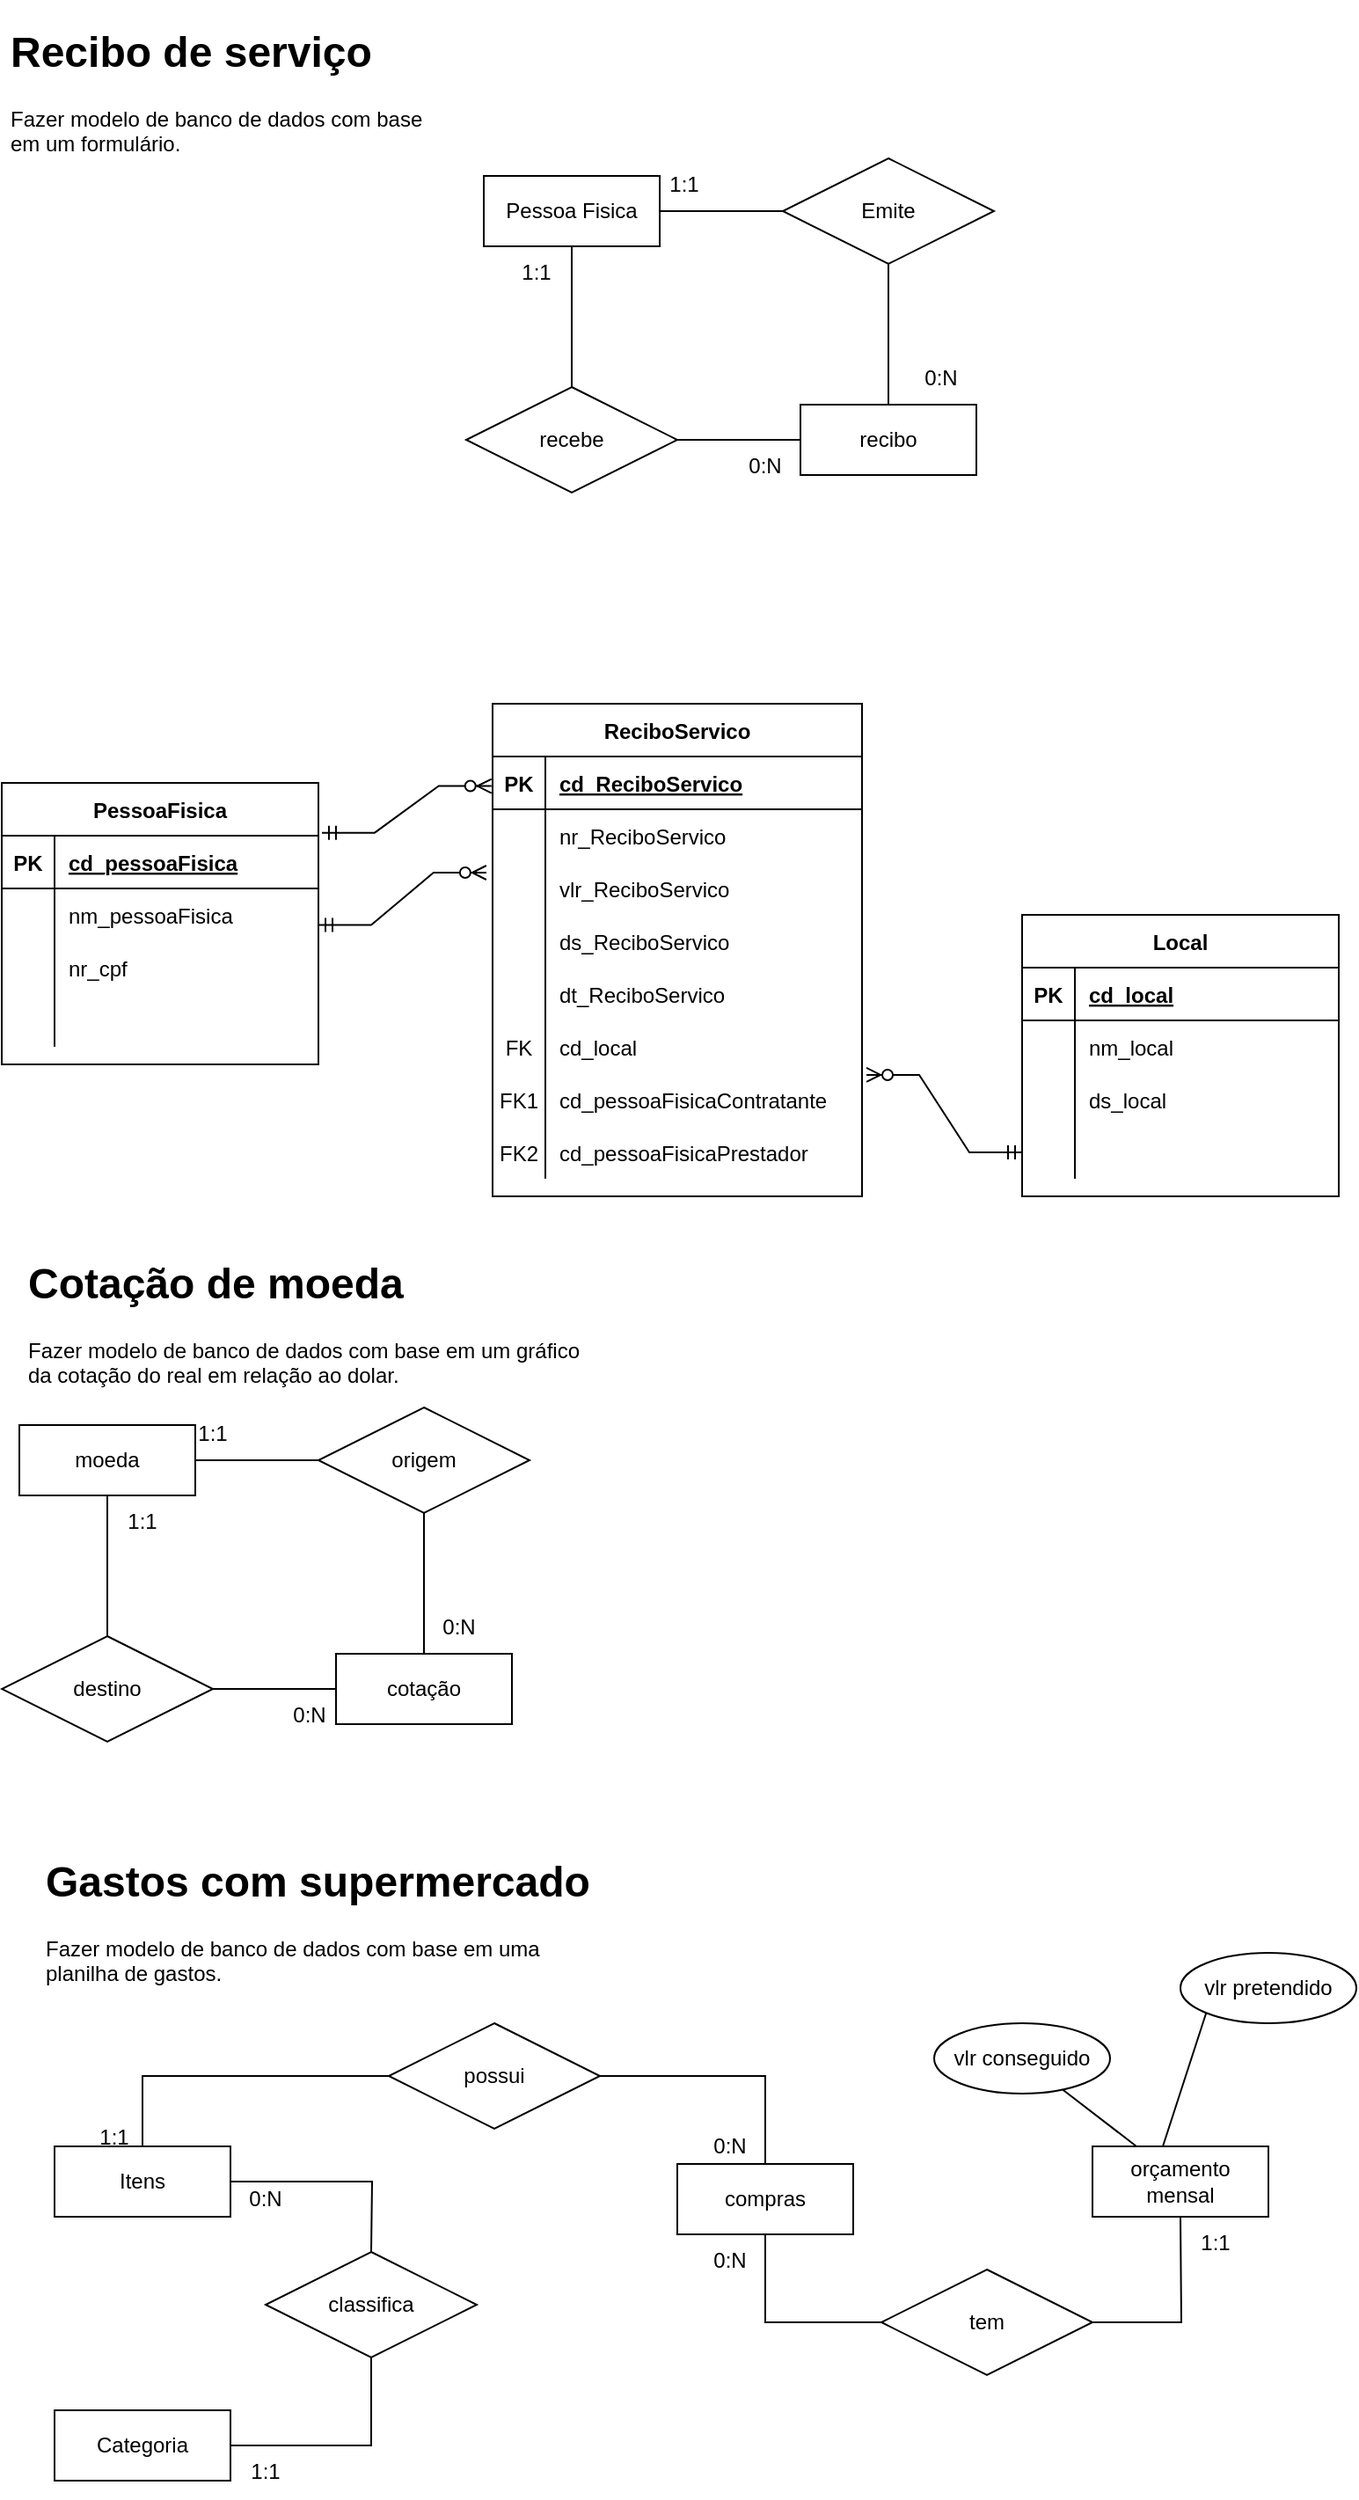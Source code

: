<mxfile version="17.4.6" type="github">
  <diagram id="_Xls-KKP60R6emM7n8mj" name="Page-1">
    <mxGraphModel dx="1342" dy="582" grid="1" gridSize="10" guides="1" tooltips="1" connect="1" arrows="1" fold="1" page="1" pageScale="1" pageWidth="827" pageHeight="1169" math="0" shadow="0">
      <root>
        <mxCell id="0" />
        <mxCell id="1" parent="0" />
        <mxCell id="53Z35O_JC1xBUnECUQSn-6" style="edgeStyle=orthogonalEdgeStyle;rounded=0;orthogonalLoop=1;jettySize=auto;html=1;endArrow=none;endFill=0;" parent="1" source="53Z35O_JC1xBUnECUQSn-1" target="53Z35O_JC1xBUnECUQSn-2" edge="1">
          <mxGeometry relative="1" as="geometry" />
        </mxCell>
        <mxCell id="53Z35O_JC1xBUnECUQSn-1" value="Pessoa Fisica" style="whiteSpace=wrap;html=1;align=center;" parent="1" vertex="1">
          <mxGeometry x="304" y="100" width="100" height="40" as="geometry" />
        </mxCell>
        <mxCell id="53Z35O_JC1xBUnECUQSn-7" style="edgeStyle=orthogonalEdgeStyle;rounded=0;orthogonalLoop=1;jettySize=auto;html=1;endArrow=none;endFill=0;" parent="1" source="53Z35O_JC1xBUnECUQSn-2" target="53Z35O_JC1xBUnECUQSn-4" edge="1">
          <mxGeometry relative="1" as="geometry" />
        </mxCell>
        <mxCell id="53Z35O_JC1xBUnECUQSn-2" value="recebe" style="shape=rhombus;perimeter=rhombusPerimeter;whiteSpace=wrap;html=1;align=center;" parent="1" vertex="1">
          <mxGeometry x="294" y="220" width="120" height="60" as="geometry" />
        </mxCell>
        <mxCell id="53Z35O_JC1xBUnECUQSn-5" style="edgeStyle=orthogonalEdgeStyle;rounded=0;orthogonalLoop=1;jettySize=auto;html=1;entryX=1;entryY=0.5;entryDx=0;entryDy=0;endArrow=none;endFill=0;" parent="1" source="53Z35O_JC1xBUnECUQSn-3" target="53Z35O_JC1xBUnECUQSn-1" edge="1">
          <mxGeometry relative="1" as="geometry" />
        </mxCell>
        <mxCell id="53Z35O_JC1xBUnECUQSn-8" style="edgeStyle=orthogonalEdgeStyle;rounded=0;orthogonalLoop=1;jettySize=auto;html=1;endArrow=none;endFill=0;" parent="1" source="53Z35O_JC1xBUnECUQSn-3" target="53Z35O_JC1xBUnECUQSn-4" edge="1">
          <mxGeometry relative="1" as="geometry" />
        </mxCell>
        <mxCell id="53Z35O_JC1xBUnECUQSn-3" value="Emite" style="shape=rhombus;perimeter=rhombusPerimeter;whiteSpace=wrap;html=1;align=center;" parent="1" vertex="1">
          <mxGeometry x="474" y="90" width="120" height="60" as="geometry" />
        </mxCell>
        <mxCell id="53Z35O_JC1xBUnECUQSn-4" value="recibo" style="whiteSpace=wrap;html=1;align=center;" parent="1" vertex="1">
          <mxGeometry x="484" y="230" width="100" height="40" as="geometry" />
        </mxCell>
        <mxCell id="53Z35O_JC1xBUnECUQSn-9" value="1:1" style="text;html=1;strokeColor=none;fillColor=none;align=center;verticalAlign=middle;whiteSpace=wrap;rounded=0;" parent="1" vertex="1">
          <mxGeometry x="304" y="140" width="60" height="30" as="geometry" />
        </mxCell>
        <mxCell id="53Z35O_JC1xBUnECUQSn-10" value="1:1" style="text;html=1;strokeColor=none;fillColor=none;align=center;verticalAlign=middle;whiteSpace=wrap;rounded=0;" parent="1" vertex="1">
          <mxGeometry x="388" y="90" width="60" height="30" as="geometry" />
        </mxCell>
        <mxCell id="53Z35O_JC1xBUnECUQSn-11" value="0:N&lt;span style=&quot;color: rgba(0 , 0 , 0 , 0) ; font-family: monospace ; font-size: 0px&quot;&gt;%3CmxGraphModel%3E%3Croot%3E%3CmxCell%20id%3D%220%22%2F%3E%3CmxCell%20id%3D%221%22%20parent%3D%220%22%2F%3E%3CmxCell%20id%3D%222%22%20value%3D%221%3A1%22%20style%3D%22text%3Bhtml%3D1%3BstrokeColor%3Dnone%3BfillColor%3Dnone%3Balign%3Dcenter%3BverticalAlign%3Dmiddle%3BwhiteSpace%3Dwrap%3Brounded%3D0%3B%22%20vertex%3D%221%22%20parent%3D%221%22%3E%3CmxGeometry%20x%3D%22260%22%20y%3D%22140%22%20width%3D%2260%22%20height%3D%2230%22%20as%3D%22geometry%22%2F%3E%3C%2FmxCell%3E%3C%2Froot%3E%3C%2FmxGraphModel%3E&lt;/span&gt;" style="text;html=1;strokeColor=none;fillColor=none;align=center;verticalAlign=middle;whiteSpace=wrap;rounded=0;" parent="1" vertex="1">
          <mxGeometry x="434" y="250" width="60" height="30" as="geometry" />
        </mxCell>
        <mxCell id="53Z35O_JC1xBUnECUQSn-12" value="0:N&lt;span style=&quot;color: rgba(0 , 0 , 0 , 0) ; font-family: monospace ; font-size: 0px&quot;&gt;%3CmxGraphModel%3E%3Croot%3E%3CmxCell%20id%3D%220%22%2F%3E%3CmxCell%20id%3D%221%22%20parent%3D%220%22%2F%3E%3CmxCell%20id%3D%222%22%20value%3D%221%3A1%22%20style%3D%22text%3Bhtml%3D1%3BstrokeColor%3Dnone%3BfillColor%3Dnone%3Balign%3Dcenter%3BverticalAlign%3Dmiddle%3BwhiteSpace%3Dwrap%3Brounded%3D0%3B%22%20vertex%3D%221%22%20parent%3D%221%22%3E%3CmxGeometry%20x%3D%22260%22%20y%3D%22140%22%20width%3D%2260%22%20height%3D%2230%22%20as%3D%22geometry%22%2F%3E%3C%2FmxCell%3E%3C%2Froot%3E%3C%2FmxGraphModel%3E&lt;/span&gt;" style="text;html=1;strokeColor=none;fillColor=none;align=center;verticalAlign=middle;whiteSpace=wrap;rounded=0;" parent="1" vertex="1">
          <mxGeometry x="534" y="200" width="60" height="30" as="geometry" />
        </mxCell>
        <mxCell id="53Z35O_JC1xBUnECUQSn-13" value="&lt;h1&gt;Recibo de serviço&lt;/h1&gt;&lt;p&gt;Fazer modelo de banco de dados com base em um formulário.&lt;/p&gt;" style="text;html=1;strokeColor=none;fillColor=none;spacing=5;spacingTop=-20;whiteSpace=wrap;overflow=hidden;rounded=0;" parent="1" vertex="1">
          <mxGeometry x="30" y="10" width="250" height="90" as="geometry" />
        </mxCell>
        <mxCell id="53Z35O_JC1xBUnECUQSn-14" value="&lt;h1&gt;Cotação de moeda&lt;/h1&gt;&lt;p&gt;Fazer modelo de banco de dados com base em um gráfico da cotação do real em relação ao dolar.&lt;/p&gt;" style="text;html=1;strokeColor=none;fillColor=none;spacing=5;spacingTop=-20;whiteSpace=wrap;overflow=hidden;rounded=0;" parent="1" vertex="1">
          <mxGeometry x="40" y="710" width="330" height="100" as="geometry" />
        </mxCell>
        <mxCell id="53Z35O_JC1xBUnECUQSn-25" style="edgeStyle=orthogonalEdgeStyle;rounded=0;orthogonalLoop=1;jettySize=auto;html=1;entryX=0;entryY=0.5;entryDx=0;entryDy=0;endArrow=none;endFill=0;" parent="1" source="53Z35O_JC1xBUnECUQSn-16" target="53Z35O_JC1xBUnECUQSn-17" edge="1">
          <mxGeometry relative="1" as="geometry" />
        </mxCell>
        <mxCell id="53Z35O_JC1xBUnECUQSn-16" value="moeda" style="whiteSpace=wrap;html=1;align=center;" parent="1" vertex="1">
          <mxGeometry x="40" y="810" width="100" height="40" as="geometry" />
        </mxCell>
        <mxCell id="53Z35O_JC1xBUnECUQSn-26" style="edgeStyle=orthogonalEdgeStyle;rounded=0;orthogonalLoop=1;jettySize=auto;html=1;endArrow=none;endFill=0;" parent="1" source="53Z35O_JC1xBUnECUQSn-17" target="53Z35O_JC1xBUnECUQSn-18" edge="1">
          <mxGeometry relative="1" as="geometry" />
        </mxCell>
        <mxCell id="53Z35O_JC1xBUnECUQSn-17" value="origem" style="shape=rhombus;perimeter=rhombusPerimeter;whiteSpace=wrap;html=1;align=center;" parent="1" vertex="1">
          <mxGeometry x="210" y="800" width="120" height="60" as="geometry" />
        </mxCell>
        <mxCell id="53Z35O_JC1xBUnECUQSn-27" style="edgeStyle=orthogonalEdgeStyle;rounded=0;orthogonalLoop=1;jettySize=auto;html=1;endArrow=none;endFill=0;" parent="1" source="53Z35O_JC1xBUnECUQSn-18" target="53Z35O_JC1xBUnECUQSn-24" edge="1">
          <mxGeometry relative="1" as="geometry" />
        </mxCell>
        <mxCell id="53Z35O_JC1xBUnECUQSn-18" value="cotação" style="whiteSpace=wrap;html=1;align=center;" parent="1" vertex="1">
          <mxGeometry x="220" y="940" width="100" height="40" as="geometry" />
        </mxCell>
        <mxCell id="53Z35O_JC1xBUnECUQSn-28" style="edgeStyle=orthogonalEdgeStyle;rounded=0;orthogonalLoop=1;jettySize=auto;html=1;endArrow=none;endFill=0;" parent="1" source="53Z35O_JC1xBUnECUQSn-24" target="53Z35O_JC1xBUnECUQSn-16" edge="1">
          <mxGeometry relative="1" as="geometry" />
        </mxCell>
        <mxCell id="53Z35O_JC1xBUnECUQSn-24" value="destino" style="shape=rhombus;perimeter=rhombusPerimeter;whiteSpace=wrap;html=1;align=center;" parent="1" vertex="1">
          <mxGeometry x="30" y="930" width="120" height="60" as="geometry" />
        </mxCell>
        <mxCell id="53Z35O_JC1xBUnECUQSn-29" value="1:1" style="text;html=1;strokeColor=none;fillColor=none;align=center;verticalAlign=middle;whiteSpace=wrap;rounded=0;" parent="1" vertex="1">
          <mxGeometry x="120" y="800" width="60" height="30" as="geometry" />
        </mxCell>
        <mxCell id="53Z35O_JC1xBUnECUQSn-30" value="1:1" style="text;html=1;strokeColor=none;fillColor=none;align=center;verticalAlign=middle;whiteSpace=wrap;rounded=0;" parent="1" vertex="1">
          <mxGeometry x="80" y="850" width="60" height="30" as="geometry" />
        </mxCell>
        <mxCell id="53Z35O_JC1xBUnECUQSn-31" value="0:N&lt;span style=&quot;color: rgba(0 , 0 , 0 , 0) ; font-family: monospace ; font-size: 0px&quot;&gt;%3CmxGraphModel%3E%3Croot%3E%3CmxCell%20id%3D%220%22%2F%3E%3CmxCell%20id%3D%221%22%20parent%3D%220%22%2F%3E%3CmxCell%20id%3D%222%22%20value%3D%221%3A1%22%20style%3D%22text%3Bhtml%3D1%3BstrokeColor%3Dnone%3BfillColor%3Dnone%3Balign%3Dcenter%3BverticalAlign%3Dmiddle%3BwhiteSpace%3Dwrap%3Brounded%3D0%3B%22%20vertex%3D%221%22%20parent%3D%221%22%3E%3CmxGeometry%20x%3D%22260%22%20y%3D%22140%22%20width%3D%2260%22%20height%3D%2230%22%20as%3D%22geometry%22%2F%3E%3C%2FmxCell%3E%3C%2Froot%3E%3C%2FmxGraphModel%3E&lt;/span&gt;" style="text;html=1;strokeColor=none;fillColor=none;align=center;verticalAlign=middle;whiteSpace=wrap;rounded=0;" parent="1" vertex="1">
          <mxGeometry x="260" y="910" width="60" height="30" as="geometry" />
        </mxCell>
        <mxCell id="53Z35O_JC1xBUnECUQSn-32" value="0:N&lt;span style=&quot;color: rgba(0 , 0 , 0 , 0) ; font-family: monospace ; font-size: 0px&quot;&gt;%3CmxGraphModel%3E%3Croot%3E%3CmxCell%20id%3D%220%22%2F%3E%3CmxCell%20id%3D%221%22%20parent%3D%220%22%2F%3E%3CmxCell%20id%3D%222%22%20value%3D%221%3A1%22%20style%3D%22text%3Bhtml%3D1%3BstrokeColor%3Dnone%3BfillColor%3Dnone%3Balign%3Dcenter%3BverticalAlign%3Dmiddle%3BwhiteSpace%3Dwrap%3Brounded%3D0%3B%22%20vertex%3D%221%22%20parent%3D%221%22%3E%3CmxGeometry%20x%3D%22260%22%20y%3D%22140%22%20width%3D%2260%22%20height%3D%2230%22%20as%3D%22geometry%22%2F%3E%3C%2FmxCell%3E%3C%2Froot%3E%3C%2FmxGraphModel%3E&lt;/span&gt;" style="text;html=1;strokeColor=none;fillColor=none;align=center;verticalAlign=middle;whiteSpace=wrap;rounded=0;" parent="1" vertex="1">
          <mxGeometry x="175" y="960" width="60" height="30" as="geometry" />
        </mxCell>
        <mxCell id="53Z35O_JC1xBUnECUQSn-34" value="PessoaFisica" style="shape=table;startSize=30;container=1;collapsible=1;childLayout=tableLayout;fixedRows=1;rowLines=0;fontStyle=1;align=center;resizeLast=1;" parent="1" vertex="1">
          <mxGeometry x="30" y="445" width="180" height="160" as="geometry" />
        </mxCell>
        <mxCell id="53Z35O_JC1xBUnECUQSn-35" value="" style="shape=tableRow;horizontal=0;startSize=0;swimlaneHead=0;swimlaneBody=0;fillColor=none;collapsible=0;dropTarget=0;points=[[0,0.5],[1,0.5]];portConstraint=eastwest;top=0;left=0;right=0;bottom=1;" parent="53Z35O_JC1xBUnECUQSn-34" vertex="1">
          <mxGeometry y="30" width="180" height="30" as="geometry" />
        </mxCell>
        <mxCell id="53Z35O_JC1xBUnECUQSn-36" value="PK" style="shape=partialRectangle;connectable=0;fillColor=none;top=0;left=0;bottom=0;right=0;fontStyle=1;overflow=hidden;" parent="53Z35O_JC1xBUnECUQSn-35" vertex="1">
          <mxGeometry width="30" height="30" as="geometry">
            <mxRectangle width="30" height="30" as="alternateBounds" />
          </mxGeometry>
        </mxCell>
        <mxCell id="53Z35O_JC1xBUnECUQSn-37" value="cd_pessoaFisica" style="shape=partialRectangle;connectable=0;fillColor=none;top=0;left=0;bottom=0;right=0;align=left;spacingLeft=6;fontStyle=5;overflow=hidden;" parent="53Z35O_JC1xBUnECUQSn-35" vertex="1">
          <mxGeometry x="30" width="150" height="30" as="geometry">
            <mxRectangle width="150" height="30" as="alternateBounds" />
          </mxGeometry>
        </mxCell>
        <mxCell id="53Z35O_JC1xBUnECUQSn-38" value="" style="shape=tableRow;horizontal=0;startSize=0;swimlaneHead=0;swimlaneBody=0;fillColor=none;collapsible=0;dropTarget=0;points=[[0,0.5],[1,0.5]];portConstraint=eastwest;top=0;left=0;right=0;bottom=0;" parent="53Z35O_JC1xBUnECUQSn-34" vertex="1">
          <mxGeometry y="60" width="180" height="30" as="geometry" />
        </mxCell>
        <mxCell id="53Z35O_JC1xBUnECUQSn-39" value="" style="shape=partialRectangle;connectable=0;fillColor=none;top=0;left=0;bottom=0;right=0;editable=1;overflow=hidden;" parent="53Z35O_JC1xBUnECUQSn-38" vertex="1">
          <mxGeometry width="30" height="30" as="geometry">
            <mxRectangle width="30" height="30" as="alternateBounds" />
          </mxGeometry>
        </mxCell>
        <mxCell id="53Z35O_JC1xBUnECUQSn-40" value="nm_pessoaFisica" style="shape=partialRectangle;connectable=0;fillColor=none;top=0;left=0;bottom=0;right=0;align=left;spacingLeft=6;overflow=hidden;" parent="53Z35O_JC1xBUnECUQSn-38" vertex="1">
          <mxGeometry x="30" width="150" height="30" as="geometry">
            <mxRectangle width="150" height="30" as="alternateBounds" />
          </mxGeometry>
        </mxCell>
        <mxCell id="53Z35O_JC1xBUnECUQSn-41" value="" style="shape=tableRow;horizontal=0;startSize=0;swimlaneHead=0;swimlaneBody=0;fillColor=none;collapsible=0;dropTarget=0;points=[[0,0.5],[1,0.5]];portConstraint=eastwest;top=0;left=0;right=0;bottom=0;" parent="53Z35O_JC1xBUnECUQSn-34" vertex="1">
          <mxGeometry y="90" width="180" height="30" as="geometry" />
        </mxCell>
        <mxCell id="53Z35O_JC1xBUnECUQSn-42" value="" style="shape=partialRectangle;connectable=0;fillColor=none;top=0;left=0;bottom=0;right=0;editable=1;overflow=hidden;" parent="53Z35O_JC1xBUnECUQSn-41" vertex="1">
          <mxGeometry width="30" height="30" as="geometry">
            <mxRectangle width="30" height="30" as="alternateBounds" />
          </mxGeometry>
        </mxCell>
        <mxCell id="53Z35O_JC1xBUnECUQSn-43" value="nr_cpf" style="shape=partialRectangle;connectable=0;fillColor=none;top=0;left=0;bottom=0;right=0;align=left;spacingLeft=6;overflow=hidden;" parent="53Z35O_JC1xBUnECUQSn-41" vertex="1">
          <mxGeometry x="30" width="150" height="30" as="geometry">
            <mxRectangle width="150" height="30" as="alternateBounds" />
          </mxGeometry>
        </mxCell>
        <mxCell id="53Z35O_JC1xBUnECUQSn-44" value="" style="shape=tableRow;horizontal=0;startSize=0;swimlaneHead=0;swimlaneBody=0;fillColor=none;collapsible=0;dropTarget=0;points=[[0,0.5],[1,0.5]];portConstraint=eastwest;top=0;left=0;right=0;bottom=0;" parent="53Z35O_JC1xBUnECUQSn-34" vertex="1">
          <mxGeometry y="120" width="180" height="30" as="geometry" />
        </mxCell>
        <mxCell id="53Z35O_JC1xBUnECUQSn-45" value="" style="shape=partialRectangle;connectable=0;fillColor=none;top=0;left=0;bottom=0;right=0;editable=1;overflow=hidden;" parent="53Z35O_JC1xBUnECUQSn-44" vertex="1">
          <mxGeometry width="30" height="30" as="geometry">
            <mxRectangle width="30" height="30" as="alternateBounds" />
          </mxGeometry>
        </mxCell>
        <mxCell id="53Z35O_JC1xBUnECUQSn-46" value="" style="shape=partialRectangle;connectable=0;fillColor=none;top=0;left=0;bottom=0;right=0;align=left;spacingLeft=6;overflow=hidden;" parent="53Z35O_JC1xBUnECUQSn-44" vertex="1">
          <mxGeometry x="30" width="150" height="30" as="geometry">
            <mxRectangle width="150" height="30" as="alternateBounds" />
          </mxGeometry>
        </mxCell>
        <mxCell id="53Z35O_JC1xBUnECUQSn-47" value="ReciboServico" style="shape=table;startSize=30;container=1;collapsible=1;childLayout=tableLayout;fixedRows=1;rowLines=0;fontStyle=1;align=center;resizeLast=1;" parent="1" vertex="1">
          <mxGeometry x="309" y="400" width="210" height="280" as="geometry" />
        </mxCell>
        <mxCell id="53Z35O_JC1xBUnECUQSn-48" value="" style="shape=tableRow;horizontal=0;startSize=0;swimlaneHead=0;swimlaneBody=0;fillColor=none;collapsible=0;dropTarget=0;points=[[0,0.5],[1,0.5]];portConstraint=eastwest;top=0;left=0;right=0;bottom=1;" parent="53Z35O_JC1xBUnECUQSn-47" vertex="1">
          <mxGeometry y="30" width="210" height="30" as="geometry" />
        </mxCell>
        <mxCell id="53Z35O_JC1xBUnECUQSn-49" value="PK" style="shape=partialRectangle;connectable=0;fillColor=none;top=0;left=0;bottom=0;right=0;fontStyle=1;overflow=hidden;" parent="53Z35O_JC1xBUnECUQSn-48" vertex="1">
          <mxGeometry width="30" height="30" as="geometry">
            <mxRectangle width="30" height="30" as="alternateBounds" />
          </mxGeometry>
        </mxCell>
        <mxCell id="53Z35O_JC1xBUnECUQSn-50" value="cd_ReciboServico" style="shape=partialRectangle;connectable=0;fillColor=none;top=0;left=0;bottom=0;right=0;align=left;spacingLeft=6;fontStyle=5;overflow=hidden;" parent="53Z35O_JC1xBUnECUQSn-48" vertex="1">
          <mxGeometry x="30" width="180" height="30" as="geometry">
            <mxRectangle width="180" height="30" as="alternateBounds" />
          </mxGeometry>
        </mxCell>
        <mxCell id="53Z35O_JC1xBUnECUQSn-51" value="" style="shape=tableRow;horizontal=0;startSize=0;swimlaneHead=0;swimlaneBody=0;fillColor=none;collapsible=0;dropTarget=0;points=[[0,0.5],[1,0.5]];portConstraint=eastwest;top=0;left=0;right=0;bottom=0;" parent="53Z35O_JC1xBUnECUQSn-47" vertex="1">
          <mxGeometry y="60" width="210" height="30" as="geometry" />
        </mxCell>
        <mxCell id="53Z35O_JC1xBUnECUQSn-52" value="" style="shape=partialRectangle;connectable=0;fillColor=none;top=0;left=0;bottom=0;right=0;editable=1;overflow=hidden;" parent="53Z35O_JC1xBUnECUQSn-51" vertex="1">
          <mxGeometry width="30" height="30" as="geometry">
            <mxRectangle width="30" height="30" as="alternateBounds" />
          </mxGeometry>
        </mxCell>
        <mxCell id="53Z35O_JC1xBUnECUQSn-53" value="nr_ReciboServico" style="shape=partialRectangle;connectable=0;fillColor=none;top=0;left=0;bottom=0;right=0;align=left;spacingLeft=6;overflow=hidden;" parent="53Z35O_JC1xBUnECUQSn-51" vertex="1">
          <mxGeometry x="30" width="180" height="30" as="geometry">
            <mxRectangle width="180" height="30" as="alternateBounds" />
          </mxGeometry>
        </mxCell>
        <mxCell id="53Z35O_JC1xBUnECUQSn-54" value="" style="shape=tableRow;horizontal=0;startSize=0;swimlaneHead=0;swimlaneBody=0;fillColor=none;collapsible=0;dropTarget=0;points=[[0,0.5],[1,0.5]];portConstraint=eastwest;top=0;left=0;right=0;bottom=0;" parent="53Z35O_JC1xBUnECUQSn-47" vertex="1">
          <mxGeometry y="90" width="210" height="30" as="geometry" />
        </mxCell>
        <mxCell id="53Z35O_JC1xBUnECUQSn-55" value="" style="shape=partialRectangle;connectable=0;fillColor=none;top=0;left=0;bottom=0;right=0;editable=1;overflow=hidden;" parent="53Z35O_JC1xBUnECUQSn-54" vertex="1">
          <mxGeometry width="30" height="30" as="geometry">
            <mxRectangle width="30" height="30" as="alternateBounds" />
          </mxGeometry>
        </mxCell>
        <mxCell id="53Z35O_JC1xBUnECUQSn-56" value="vlr_ReciboServico" style="shape=partialRectangle;connectable=0;fillColor=none;top=0;left=0;bottom=0;right=0;align=left;spacingLeft=6;overflow=hidden;" parent="53Z35O_JC1xBUnECUQSn-54" vertex="1">
          <mxGeometry x="30" width="180" height="30" as="geometry">
            <mxRectangle width="180" height="30" as="alternateBounds" />
          </mxGeometry>
        </mxCell>
        <mxCell id="Md14YtqGVZokLAr_OBqR-8" value="" style="shape=tableRow;horizontal=0;startSize=0;swimlaneHead=0;swimlaneBody=0;fillColor=none;collapsible=0;dropTarget=0;points=[[0,0.5],[1,0.5]];portConstraint=eastwest;top=0;left=0;right=0;bottom=0;" vertex="1" parent="53Z35O_JC1xBUnECUQSn-47">
          <mxGeometry y="120" width="210" height="30" as="geometry" />
        </mxCell>
        <mxCell id="Md14YtqGVZokLAr_OBqR-9" value="" style="shape=partialRectangle;connectable=0;fillColor=none;top=0;left=0;bottom=0;right=0;editable=1;overflow=hidden;" vertex="1" parent="Md14YtqGVZokLAr_OBqR-8">
          <mxGeometry width="30" height="30" as="geometry">
            <mxRectangle width="30" height="30" as="alternateBounds" />
          </mxGeometry>
        </mxCell>
        <mxCell id="Md14YtqGVZokLAr_OBqR-10" value="ds_ReciboServico" style="shape=partialRectangle;connectable=0;fillColor=none;top=0;left=0;bottom=0;right=0;align=left;spacingLeft=6;overflow=hidden;" vertex="1" parent="Md14YtqGVZokLAr_OBqR-8">
          <mxGeometry x="30" width="180" height="30" as="geometry">
            <mxRectangle width="180" height="30" as="alternateBounds" />
          </mxGeometry>
        </mxCell>
        <mxCell id="53Z35O_JC1xBUnECUQSn-57" value="" style="shape=tableRow;horizontal=0;startSize=0;swimlaneHead=0;swimlaneBody=0;fillColor=none;collapsible=0;dropTarget=0;points=[[0,0.5],[1,0.5]];portConstraint=eastwest;top=0;left=0;right=0;bottom=0;" parent="53Z35O_JC1xBUnECUQSn-47" vertex="1">
          <mxGeometry y="150" width="210" height="30" as="geometry" />
        </mxCell>
        <mxCell id="53Z35O_JC1xBUnECUQSn-58" value="" style="shape=partialRectangle;connectable=0;fillColor=none;top=0;left=0;bottom=0;right=0;editable=1;overflow=hidden;" parent="53Z35O_JC1xBUnECUQSn-57" vertex="1">
          <mxGeometry width="30" height="30" as="geometry">
            <mxRectangle width="30" height="30" as="alternateBounds" />
          </mxGeometry>
        </mxCell>
        <mxCell id="53Z35O_JC1xBUnECUQSn-59" value="dt_ReciboServico" style="shape=partialRectangle;connectable=0;fillColor=none;top=0;left=0;bottom=0;right=0;align=left;spacingLeft=6;overflow=hidden;" parent="53Z35O_JC1xBUnECUQSn-57" vertex="1">
          <mxGeometry x="30" width="180" height="30" as="geometry">
            <mxRectangle width="180" height="30" as="alternateBounds" />
          </mxGeometry>
        </mxCell>
        <mxCell id="Md14YtqGVZokLAr_OBqR-26" value="" style="shape=tableRow;horizontal=0;startSize=0;swimlaneHead=0;swimlaneBody=0;fillColor=none;collapsible=0;dropTarget=0;points=[[0,0.5],[1,0.5]];portConstraint=eastwest;top=0;left=0;right=0;bottom=0;" vertex="1" parent="53Z35O_JC1xBUnECUQSn-47">
          <mxGeometry y="180" width="210" height="30" as="geometry" />
        </mxCell>
        <mxCell id="Md14YtqGVZokLAr_OBqR-27" value="FK" style="shape=partialRectangle;connectable=0;fillColor=none;top=0;left=0;bottom=0;right=0;fontStyle=0;overflow=hidden;" vertex="1" parent="Md14YtqGVZokLAr_OBqR-26">
          <mxGeometry width="30" height="30" as="geometry">
            <mxRectangle width="30" height="30" as="alternateBounds" />
          </mxGeometry>
        </mxCell>
        <mxCell id="Md14YtqGVZokLAr_OBqR-28" value="cd_local" style="shape=partialRectangle;connectable=0;fillColor=none;top=0;left=0;bottom=0;right=0;align=left;spacingLeft=6;fontStyle=0;overflow=hidden;" vertex="1" parent="Md14YtqGVZokLAr_OBqR-26">
          <mxGeometry x="30" width="180" height="30" as="geometry">
            <mxRectangle width="180" height="30" as="alternateBounds" />
          </mxGeometry>
        </mxCell>
        <mxCell id="Md14YtqGVZokLAr_OBqR-5" value="" style="shape=tableRow;horizontal=0;startSize=0;swimlaneHead=0;swimlaneBody=0;fillColor=none;collapsible=0;dropTarget=0;points=[[0,0.5],[1,0.5]];portConstraint=eastwest;top=0;left=0;right=0;bottom=0;" vertex="1" parent="53Z35O_JC1xBUnECUQSn-47">
          <mxGeometry y="210" width="210" height="30" as="geometry" />
        </mxCell>
        <mxCell id="Md14YtqGVZokLAr_OBqR-6" value="FK1" style="shape=partialRectangle;connectable=0;fillColor=none;top=0;left=0;bottom=0;right=0;fontStyle=0;overflow=hidden;" vertex="1" parent="Md14YtqGVZokLAr_OBqR-5">
          <mxGeometry width="30" height="30" as="geometry">
            <mxRectangle width="30" height="30" as="alternateBounds" />
          </mxGeometry>
        </mxCell>
        <mxCell id="Md14YtqGVZokLAr_OBqR-7" value="cd_pessoaFisicaContratante" style="shape=partialRectangle;connectable=0;fillColor=none;top=0;left=0;bottom=0;right=0;align=left;spacingLeft=6;fontStyle=0;overflow=hidden;" vertex="1" parent="Md14YtqGVZokLAr_OBqR-5">
          <mxGeometry x="30" width="180" height="30" as="geometry">
            <mxRectangle width="180" height="30" as="alternateBounds" />
          </mxGeometry>
        </mxCell>
        <mxCell id="Md14YtqGVZokLAr_OBqR-2" value="" style="shape=tableRow;horizontal=0;startSize=0;swimlaneHead=0;swimlaneBody=0;fillColor=none;collapsible=0;dropTarget=0;points=[[0,0.5],[1,0.5]];portConstraint=eastwest;top=0;left=0;right=0;bottom=0;" vertex="1" parent="53Z35O_JC1xBUnECUQSn-47">
          <mxGeometry y="240" width="210" height="30" as="geometry" />
        </mxCell>
        <mxCell id="Md14YtqGVZokLAr_OBqR-3" value="FK2" style="shape=partialRectangle;connectable=0;fillColor=none;top=0;left=0;bottom=0;right=0;fontStyle=0;overflow=hidden;" vertex="1" parent="Md14YtqGVZokLAr_OBqR-2">
          <mxGeometry width="30" height="30" as="geometry">
            <mxRectangle width="30" height="30" as="alternateBounds" />
          </mxGeometry>
        </mxCell>
        <mxCell id="Md14YtqGVZokLAr_OBqR-4" value="cd_pessoaFisicaPrestador" style="shape=partialRectangle;connectable=0;fillColor=none;top=0;left=0;bottom=0;right=0;align=left;spacingLeft=6;fontStyle=0;overflow=hidden;" vertex="1" parent="Md14YtqGVZokLAr_OBqR-2">
          <mxGeometry x="30" width="180" height="30" as="geometry">
            <mxRectangle width="180" height="30" as="alternateBounds" />
          </mxGeometry>
        </mxCell>
        <mxCell id="53Z35O_JC1xBUnECUQSn-61" value="" style="edgeStyle=entityRelationEdgeStyle;fontSize=12;html=1;endArrow=ERzeroToMany;startArrow=ERmandOne;rounded=0;exitX=1.011;exitY=-0.056;exitDx=0;exitDy=0;exitPerimeter=0;entryX=-0.003;entryY=0.167;entryDx=0;entryDy=0;entryPerimeter=0;" parent="1" source="53Z35O_JC1xBUnECUQSn-35" target="53Z35O_JC1xBUnECUQSn-47" edge="1">
          <mxGeometry width="100" height="100" relative="1" as="geometry">
            <mxPoint x="350" y="465" as="sourcePoint" />
            <mxPoint x="450" y="365" as="targetPoint" />
          </mxGeometry>
        </mxCell>
        <mxCell id="Md14YtqGVZokLAr_OBqR-1" value="" style="edgeStyle=entityRelationEdgeStyle;fontSize=12;html=1;endArrow=ERzeroToMany;startArrow=ERmandOne;rounded=0;exitX=1.011;exitY=-0.056;exitDx=0;exitDy=0;exitPerimeter=0;entryX=-0.017;entryY=0.2;entryDx=0;entryDy=0;entryPerimeter=0;" edge="1" parent="1" target="53Z35O_JC1xBUnECUQSn-54">
          <mxGeometry width="100" height="100" relative="1" as="geometry">
            <mxPoint x="210.0" y="525.8" as="sourcePoint" />
            <mxPoint x="310" y="524" as="targetPoint" />
          </mxGeometry>
        </mxCell>
        <mxCell id="Md14YtqGVZokLAr_OBqR-11" value="Local" style="shape=table;startSize=30;container=1;collapsible=1;childLayout=tableLayout;fixedRows=1;rowLines=0;fontStyle=1;align=center;resizeLast=1;" vertex="1" parent="1">
          <mxGeometry x="610" y="520" width="180" height="160" as="geometry" />
        </mxCell>
        <mxCell id="Md14YtqGVZokLAr_OBqR-12" value="" style="shape=tableRow;horizontal=0;startSize=0;swimlaneHead=0;swimlaneBody=0;fillColor=none;collapsible=0;dropTarget=0;points=[[0,0.5],[1,0.5]];portConstraint=eastwest;top=0;left=0;right=0;bottom=1;" vertex="1" parent="Md14YtqGVZokLAr_OBqR-11">
          <mxGeometry y="30" width="180" height="30" as="geometry" />
        </mxCell>
        <mxCell id="Md14YtqGVZokLAr_OBqR-13" value="PK" style="shape=partialRectangle;connectable=0;fillColor=none;top=0;left=0;bottom=0;right=0;fontStyle=1;overflow=hidden;" vertex="1" parent="Md14YtqGVZokLAr_OBqR-12">
          <mxGeometry width="30" height="30" as="geometry">
            <mxRectangle width="30" height="30" as="alternateBounds" />
          </mxGeometry>
        </mxCell>
        <mxCell id="Md14YtqGVZokLAr_OBqR-14" value="cd_local" style="shape=partialRectangle;connectable=0;fillColor=none;top=0;left=0;bottom=0;right=0;align=left;spacingLeft=6;fontStyle=5;overflow=hidden;" vertex="1" parent="Md14YtqGVZokLAr_OBqR-12">
          <mxGeometry x="30" width="150" height="30" as="geometry">
            <mxRectangle width="150" height="30" as="alternateBounds" />
          </mxGeometry>
        </mxCell>
        <mxCell id="Md14YtqGVZokLAr_OBqR-15" value="" style="shape=tableRow;horizontal=0;startSize=0;swimlaneHead=0;swimlaneBody=0;fillColor=none;collapsible=0;dropTarget=0;points=[[0,0.5],[1,0.5]];portConstraint=eastwest;top=0;left=0;right=0;bottom=0;" vertex="1" parent="Md14YtqGVZokLAr_OBqR-11">
          <mxGeometry y="60" width="180" height="30" as="geometry" />
        </mxCell>
        <mxCell id="Md14YtqGVZokLAr_OBqR-16" value="" style="shape=partialRectangle;connectable=0;fillColor=none;top=0;left=0;bottom=0;right=0;editable=1;overflow=hidden;" vertex="1" parent="Md14YtqGVZokLAr_OBqR-15">
          <mxGeometry width="30" height="30" as="geometry">
            <mxRectangle width="30" height="30" as="alternateBounds" />
          </mxGeometry>
        </mxCell>
        <mxCell id="Md14YtqGVZokLAr_OBqR-17" value="nm_local" style="shape=partialRectangle;connectable=0;fillColor=none;top=0;left=0;bottom=0;right=0;align=left;spacingLeft=6;overflow=hidden;" vertex="1" parent="Md14YtqGVZokLAr_OBqR-15">
          <mxGeometry x="30" width="150" height="30" as="geometry">
            <mxRectangle width="150" height="30" as="alternateBounds" />
          </mxGeometry>
        </mxCell>
        <mxCell id="Md14YtqGVZokLAr_OBqR-18" value="" style="shape=tableRow;horizontal=0;startSize=0;swimlaneHead=0;swimlaneBody=0;fillColor=none;collapsible=0;dropTarget=0;points=[[0,0.5],[1,0.5]];portConstraint=eastwest;top=0;left=0;right=0;bottom=0;" vertex="1" parent="Md14YtqGVZokLAr_OBqR-11">
          <mxGeometry y="90" width="180" height="30" as="geometry" />
        </mxCell>
        <mxCell id="Md14YtqGVZokLAr_OBqR-19" value="" style="shape=partialRectangle;connectable=0;fillColor=none;top=0;left=0;bottom=0;right=0;editable=1;overflow=hidden;" vertex="1" parent="Md14YtqGVZokLAr_OBqR-18">
          <mxGeometry width="30" height="30" as="geometry">
            <mxRectangle width="30" height="30" as="alternateBounds" />
          </mxGeometry>
        </mxCell>
        <mxCell id="Md14YtqGVZokLAr_OBqR-20" value="ds_local" style="shape=partialRectangle;connectable=0;fillColor=none;top=0;left=0;bottom=0;right=0;align=left;spacingLeft=6;overflow=hidden;" vertex="1" parent="Md14YtqGVZokLAr_OBqR-18">
          <mxGeometry x="30" width="150" height="30" as="geometry">
            <mxRectangle width="150" height="30" as="alternateBounds" />
          </mxGeometry>
        </mxCell>
        <mxCell id="Md14YtqGVZokLAr_OBqR-21" value="" style="shape=tableRow;horizontal=0;startSize=0;swimlaneHead=0;swimlaneBody=0;fillColor=none;collapsible=0;dropTarget=0;points=[[0,0.5],[1,0.5]];portConstraint=eastwest;top=0;left=0;right=0;bottom=0;" vertex="1" parent="Md14YtqGVZokLAr_OBqR-11">
          <mxGeometry y="120" width="180" height="30" as="geometry" />
        </mxCell>
        <mxCell id="Md14YtqGVZokLAr_OBqR-22" value="" style="shape=partialRectangle;connectable=0;fillColor=none;top=0;left=0;bottom=0;right=0;editable=1;overflow=hidden;" vertex="1" parent="Md14YtqGVZokLAr_OBqR-21">
          <mxGeometry width="30" height="30" as="geometry">
            <mxRectangle width="30" height="30" as="alternateBounds" />
          </mxGeometry>
        </mxCell>
        <mxCell id="Md14YtqGVZokLAr_OBqR-23" value="" style="shape=partialRectangle;connectable=0;fillColor=none;top=0;left=0;bottom=0;right=0;align=left;spacingLeft=6;overflow=hidden;" vertex="1" parent="Md14YtqGVZokLAr_OBqR-21">
          <mxGeometry x="30" width="150" height="30" as="geometry">
            <mxRectangle width="150" height="30" as="alternateBounds" />
          </mxGeometry>
        </mxCell>
        <mxCell id="Md14YtqGVZokLAr_OBqR-24" value="" style="edgeStyle=entityRelationEdgeStyle;fontSize=12;html=1;endArrow=ERzeroToMany;startArrow=ERmandOne;rounded=0;exitX=0;exitY=0.5;exitDx=0;exitDy=0;entryX=1.012;entryY=0.033;entryDx=0;entryDy=0;entryPerimeter=0;" edge="1" parent="1" source="Md14YtqGVZokLAr_OBqR-21" target="Md14YtqGVZokLAr_OBqR-5">
          <mxGeometry width="100" height="100" relative="1" as="geometry">
            <mxPoint x="530.24" y="724.79" as="sourcePoint" />
            <mxPoint x="630" y="685" as="targetPoint" />
          </mxGeometry>
        </mxCell>
        <mxCell id="Md14YtqGVZokLAr_OBqR-29" value="&lt;h1&gt;Gastos com supermercado&lt;/h1&gt;&lt;p&gt;Fazer modelo de banco de dados com base em uma planilha de gastos.&lt;/p&gt;" style="text;html=1;strokeColor=none;fillColor=none;spacing=5;spacingTop=-20;whiteSpace=wrap;overflow=hidden;rounded=0;" vertex="1" parent="1">
          <mxGeometry x="50" y="1050" width="330" height="100" as="geometry" />
        </mxCell>
        <mxCell id="Md14YtqGVZokLAr_OBqR-34" style="edgeStyle=orthogonalEdgeStyle;rounded=0;orthogonalLoop=1;jettySize=auto;html=1;entryX=0.5;entryY=0;entryDx=0;entryDy=0;endArrow=none;endFill=0;" edge="1" parent="1" source="Md14YtqGVZokLAr_OBqR-30">
          <mxGeometry relative="1" as="geometry">
            <mxPoint x="240" y="1280" as="targetPoint" />
          </mxGeometry>
        </mxCell>
        <mxCell id="Md14YtqGVZokLAr_OBqR-40" style="edgeStyle=orthogonalEdgeStyle;rounded=0;orthogonalLoop=1;jettySize=auto;html=1;endArrow=none;endFill=0;exitX=0.5;exitY=0;exitDx=0;exitDy=0;entryX=0;entryY=0.5;entryDx=0;entryDy=0;" edge="1" parent="1" source="Md14YtqGVZokLAr_OBqR-30" target="Md14YtqGVZokLAr_OBqR-39">
          <mxGeometry relative="1" as="geometry" />
        </mxCell>
        <mxCell id="Md14YtqGVZokLAr_OBqR-30" value="Itens" style="whiteSpace=wrap;html=1;align=center;" vertex="1" parent="1">
          <mxGeometry x="60" y="1220" width="100" height="40" as="geometry" />
        </mxCell>
        <mxCell id="Md14YtqGVZokLAr_OBqR-35" style="edgeStyle=orthogonalEdgeStyle;rounded=0;orthogonalLoop=1;jettySize=auto;html=1;endArrow=none;endFill=0;entryX=1;entryY=0.5;entryDx=0;entryDy=0;exitX=0.5;exitY=1;exitDx=0;exitDy=0;" edge="1" parent="1" source="Md14YtqGVZokLAr_OBqR-31" target="Md14YtqGVZokLAr_OBqR-32">
          <mxGeometry relative="1" as="geometry">
            <mxPoint x="240" y="1370" as="targetPoint" />
            <mxPoint x="240" y="1340" as="sourcePoint" />
          </mxGeometry>
        </mxCell>
        <mxCell id="Md14YtqGVZokLAr_OBqR-31" value="classifica" style="shape=rhombus;perimeter=rhombusPerimeter;whiteSpace=wrap;html=1;align=center;" vertex="1" parent="1">
          <mxGeometry x="180" y="1280" width="120" height="60" as="geometry" />
        </mxCell>
        <mxCell id="Md14YtqGVZokLAr_OBqR-32" value="Categoria" style="whiteSpace=wrap;html=1;align=center;" vertex="1" parent="1">
          <mxGeometry x="60" y="1370" width="100" height="40" as="geometry" />
        </mxCell>
        <mxCell id="Md14YtqGVZokLAr_OBqR-33" value="orçamento mensal" style="whiteSpace=wrap;html=1;align=center;" vertex="1" parent="1">
          <mxGeometry x="650" y="1220" width="100" height="40" as="geometry" />
        </mxCell>
        <mxCell id="Md14YtqGVZokLAr_OBqR-36" value="1:1" style="text;html=1;strokeColor=none;fillColor=none;align=center;verticalAlign=middle;whiteSpace=wrap;rounded=0;" vertex="1" parent="1">
          <mxGeometry x="150" y="1390" width="60" height="30" as="geometry" />
        </mxCell>
        <mxCell id="Md14YtqGVZokLAr_OBqR-42" style="edgeStyle=orthogonalEdgeStyle;rounded=0;orthogonalLoop=1;jettySize=auto;html=1;entryX=0;entryY=0.5;entryDx=0;entryDy=0;endArrow=none;endFill=0;exitX=0.5;exitY=1;exitDx=0;exitDy=0;" edge="1" parent="1" source="Md14YtqGVZokLAr_OBqR-37" target="Md14YtqGVZokLAr_OBqR-38">
          <mxGeometry relative="1" as="geometry" />
        </mxCell>
        <mxCell id="Md14YtqGVZokLAr_OBqR-37" value="compras" style="whiteSpace=wrap;html=1;align=center;" vertex="1" parent="1">
          <mxGeometry x="414" y="1230" width="100" height="40" as="geometry" />
        </mxCell>
        <mxCell id="Md14YtqGVZokLAr_OBqR-43" style="edgeStyle=orthogonalEdgeStyle;rounded=0;orthogonalLoop=1;jettySize=auto;html=1;endArrow=none;endFill=0;" edge="1" parent="1" source="Md14YtqGVZokLAr_OBqR-38">
          <mxGeometry relative="1" as="geometry">
            <mxPoint x="700" y="1260" as="targetPoint" />
          </mxGeometry>
        </mxCell>
        <mxCell id="Md14YtqGVZokLAr_OBqR-38" value="tem" style="shape=rhombus;perimeter=rhombusPerimeter;whiteSpace=wrap;html=1;align=center;" vertex="1" parent="1">
          <mxGeometry x="530" y="1290" width="120" height="60" as="geometry" />
        </mxCell>
        <mxCell id="Md14YtqGVZokLAr_OBqR-41" style="edgeStyle=orthogonalEdgeStyle;rounded=0;orthogonalLoop=1;jettySize=auto;html=1;entryX=0.5;entryY=0;entryDx=0;entryDy=0;endArrow=none;endFill=0;" edge="1" parent="1" source="Md14YtqGVZokLAr_OBqR-39" target="Md14YtqGVZokLAr_OBqR-37">
          <mxGeometry relative="1" as="geometry" />
        </mxCell>
        <mxCell id="Md14YtqGVZokLAr_OBqR-39" value="possui" style="shape=rhombus;perimeter=rhombusPerimeter;whiteSpace=wrap;html=1;align=center;" vertex="1" parent="1">
          <mxGeometry x="250" y="1150" width="120" height="60" as="geometry" />
        </mxCell>
        <mxCell id="Md14YtqGVZokLAr_OBqR-44" value="0:N" style="text;html=1;strokeColor=none;fillColor=none;align=center;verticalAlign=middle;whiteSpace=wrap;rounded=0;" vertex="1" parent="1">
          <mxGeometry x="150" y="1235" width="60" height="30" as="geometry" />
        </mxCell>
        <mxCell id="Md14YtqGVZokLAr_OBqR-45" value="0:N" style="text;html=1;strokeColor=none;fillColor=none;align=center;verticalAlign=middle;whiteSpace=wrap;rounded=0;" vertex="1" parent="1">
          <mxGeometry x="414" y="1205" width="60" height="30" as="geometry" />
        </mxCell>
        <mxCell id="Md14YtqGVZokLAr_OBqR-46" value="1:1" style="text;html=1;strokeColor=none;fillColor=none;align=center;verticalAlign=middle;whiteSpace=wrap;rounded=0;" vertex="1" parent="1">
          <mxGeometry x="64" y="1200" width="60" height="30" as="geometry" />
        </mxCell>
        <mxCell id="Md14YtqGVZokLAr_OBqR-47" value="0:N" style="text;html=1;strokeColor=none;fillColor=none;align=center;verticalAlign=middle;whiteSpace=wrap;rounded=0;" vertex="1" parent="1">
          <mxGeometry x="414" y="1270" width="60" height="30" as="geometry" />
        </mxCell>
        <mxCell id="Md14YtqGVZokLAr_OBqR-48" value="1:1" style="text;html=1;strokeColor=none;fillColor=none;align=center;verticalAlign=middle;whiteSpace=wrap;rounded=0;" vertex="1" parent="1">
          <mxGeometry x="690" y="1260" width="60" height="30" as="geometry" />
        </mxCell>
        <mxCell id="Md14YtqGVZokLAr_OBqR-50" value="vlr pretendido" style="ellipse;whiteSpace=wrap;html=1;align=center;" vertex="1" parent="1">
          <mxGeometry x="700" y="1110" width="100" height="40" as="geometry" />
        </mxCell>
        <mxCell id="Md14YtqGVZokLAr_OBqR-51" value="vlr conseguido" style="ellipse;whiteSpace=wrap;html=1;align=center;" vertex="1" parent="1">
          <mxGeometry x="560" y="1150" width="100" height="40" as="geometry" />
        </mxCell>
        <mxCell id="Md14YtqGVZokLAr_OBqR-52" value="" style="endArrow=none;html=1;rounded=0;entryX=0.25;entryY=0;entryDx=0;entryDy=0;" edge="1" parent="1" source="Md14YtqGVZokLAr_OBqR-51" target="Md14YtqGVZokLAr_OBqR-33">
          <mxGeometry relative="1" as="geometry">
            <mxPoint x="330" y="1220" as="sourcePoint" />
            <mxPoint x="490" y="1220" as="targetPoint" />
          </mxGeometry>
        </mxCell>
        <mxCell id="Md14YtqGVZokLAr_OBqR-53" value="" style="endArrow=none;html=1;rounded=0;exitX=0;exitY=1;exitDx=0;exitDy=0;" edge="1" parent="1" source="Md14YtqGVZokLAr_OBqR-50">
          <mxGeometry relative="1" as="geometry">
            <mxPoint x="677" y="1191" as="sourcePoint" />
            <mxPoint x="690" y="1220" as="targetPoint" />
          </mxGeometry>
        </mxCell>
      </root>
    </mxGraphModel>
  </diagram>
</mxfile>

